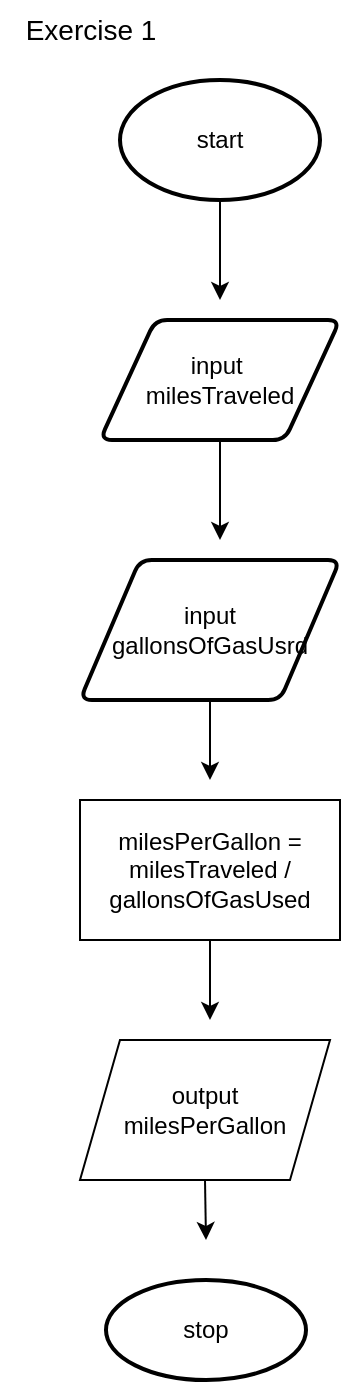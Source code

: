 <mxfile version="24.7.7">
  <diagram name="Page-1" id="mmrHYgTzVTSGxq57U25M">
    <mxGraphModel dx="954" dy="647" grid="1" gridSize="10" guides="1" tooltips="1" connect="1" arrows="1" fold="1" page="1" pageScale="1" pageWidth="850" pageHeight="1100" math="0" shadow="0">
      <root>
        <mxCell id="0" />
        <mxCell id="1" parent="0" />
        <mxCell id="WJ2XzKXtJqYXxTEjcNrE-1" value="&lt;font style=&quot;font-size: 14px;&quot;&gt;Exercise 1&lt;/font&gt;" style="text;html=1;align=center;verticalAlign=middle;resizable=0;points=[];autosize=1;strokeColor=none;fillColor=none;" vertex="1" parent="1">
          <mxGeometry y="10" width="90" height="30" as="geometry" />
        </mxCell>
        <mxCell id="WJ2XzKXtJqYXxTEjcNrE-7" style="edgeStyle=orthogonalEdgeStyle;rounded=0;orthogonalLoop=1;jettySize=auto;html=1;exitX=0.5;exitY=1;exitDx=0;exitDy=0;exitPerimeter=0;" edge="1" parent="1" source="WJ2XzKXtJqYXxTEjcNrE-2">
          <mxGeometry relative="1" as="geometry">
            <mxPoint x="110" y="160" as="targetPoint" />
          </mxGeometry>
        </mxCell>
        <mxCell id="WJ2XzKXtJqYXxTEjcNrE-2" value="start" style="strokeWidth=2;html=1;shape=mxgraph.flowchart.start_1;whiteSpace=wrap;" vertex="1" parent="1">
          <mxGeometry x="60" y="50" width="100" height="60" as="geometry" />
        </mxCell>
        <mxCell id="WJ2XzKXtJqYXxTEjcNrE-9" style="edgeStyle=orthogonalEdgeStyle;rounded=0;orthogonalLoop=1;jettySize=auto;html=1;exitX=0.5;exitY=1;exitDx=0;exitDy=0;" edge="1" parent="1" source="WJ2XzKXtJqYXxTEjcNrE-8">
          <mxGeometry relative="1" as="geometry">
            <mxPoint x="110" y="280" as="targetPoint" />
          </mxGeometry>
        </mxCell>
        <mxCell id="WJ2XzKXtJqYXxTEjcNrE-8" value="input&amp;nbsp;&lt;div&gt;milesTraveled&lt;/div&gt;" style="shape=parallelogram;html=1;strokeWidth=2;perimeter=parallelogramPerimeter;whiteSpace=wrap;rounded=1;arcSize=12;size=0.23;" vertex="1" parent="1">
          <mxGeometry x="50" y="170" width="120" height="60" as="geometry" />
        </mxCell>
        <mxCell id="WJ2XzKXtJqYXxTEjcNrE-12" style="edgeStyle=orthogonalEdgeStyle;rounded=0;orthogonalLoop=1;jettySize=auto;html=1;exitX=0.5;exitY=1;exitDx=0;exitDy=0;" edge="1" parent="1" source="WJ2XzKXtJqYXxTEjcNrE-10">
          <mxGeometry relative="1" as="geometry">
            <mxPoint x="105" y="400" as="targetPoint" />
          </mxGeometry>
        </mxCell>
        <mxCell id="WJ2XzKXtJqYXxTEjcNrE-10" value="input&lt;div&gt;gallonsOfGasUsrd&lt;/div&gt;" style="shape=parallelogram;html=1;strokeWidth=2;perimeter=parallelogramPerimeter;whiteSpace=wrap;rounded=1;arcSize=12;size=0.23;" vertex="1" parent="1">
          <mxGeometry x="40" y="290" width="130" height="70" as="geometry" />
        </mxCell>
        <mxCell id="WJ2XzKXtJqYXxTEjcNrE-14" style="edgeStyle=orthogonalEdgeStyle;rounded=0;orthogonalLoop=1;jettySize=auto;html=1;exitX=0.5;exitY=1;exitDx=0;exitDy=0;" edge="1" parent="1" source="WJ2XzKXtJqYXxTEjcNrE-13">
          <mxGeometry relative="1" as="geometry">
            <mxPoint x="105" y="520" as="targetPoint" />
          </mxGeometry>
        </mxCell>
        <mxCell id="WJ2XzKXtJqYXxTEjcNrE-13" value="milesPerGallon =&lt;div&gt;milesTraveled /&lt;/div&gt;&lt;div&gt;gallonsOfGasUsed&lt;/div&gt;" style="rounded=0;whiteSpace=wrap;html=1;" vertex="1" parent="1">
          <mxGeometry x="40" y="410" width="130" height="70" as="geometry" />
        </mxCell>
        <mxCell id="WJ2XzKXtJqYXxTEjcNrE-18" style="edgeStyle=orthogonalEdgeStyle;rounded=0;orthogonalLoop=1;jettySize=auto;html=1;exitX=0.5;exitY=1;exitDx=0;exitDy=0;" edge="1" parent="1" source="WJ2XzKXtJqYXxTEjcNrE-15">
          <mxGeometry relative="1" as="geometry">
            <mxPoint x="103" y="630" as="targetPoint" />
          </mxGeometry>
        </mxCell>
        <mxCell id="WJ2XzKXtJqYXxTEjcNrE-15" value="output&lt;div&gt;milesPerGallon&lt;/div&gt;" style="shape=parallelogram;perimeter=parallelogramPerimeter;whiteSpace=wrap;html=1;fixedSize=1;" vertex="1" parent="1">
          <mxGeometry x="40" y="530" width="125" height="70" as="geometry" />
        </mxCell>
        <mxCell id="WJ2XzKXtJqYXxTEjcNrE-19" value="stop" style="strokeWidth=2;html=1;shape=mxgraph.flowchart.start_1;whiteSpace=wrap;" vertex="1" parent="1">
          <mxGeometry x="53" y="650" width="100" height="50" as="geometry" />
        </mxCell>
      </root>
    </mxGraphModel>
  </diagram>
</mxfile>
